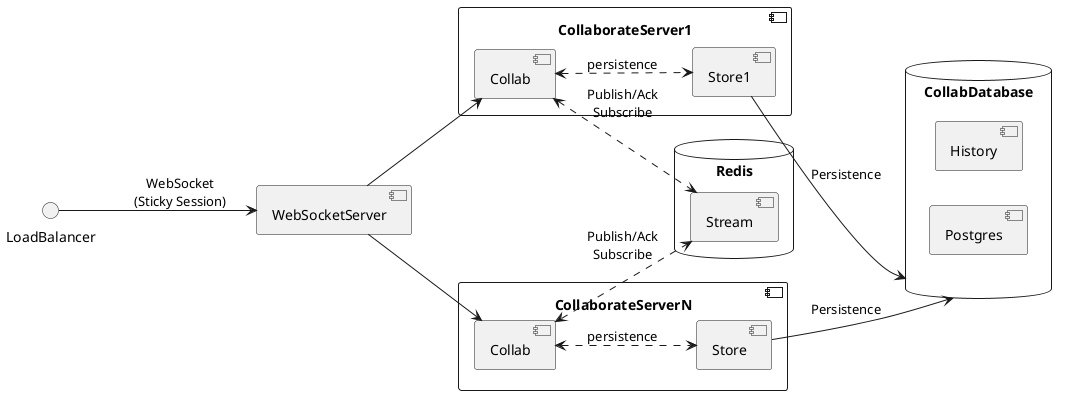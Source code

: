 
@startuml
left to right direction
component WebSocketServer
component CollaborateServer1 {
    [Collab] as R1
    [Store1] as S1
}


component CollaborateServerN {
    [Collab] as RN
    [Store] as SN
}

database "Redis" as Redis {
    [Stream] as stream
}

database CollabDatabase {
    [History]
    [Postgres] as db
}

LoadBalancer --> WebSocketServer: WebSocket\n(Sticky Session)
WebSocketServer --> R1
WebSocketServer --> RN

R1 <..> S1: persistence
RN <..> SN: persistence

R1 <..> stream :Publish/Ack\nSubscribe
S1 -d-> CollabDatabase : Persistence

RN <..> stream : Publish/Ack\nSubscribe
SN -d-> CollabDatabase: Persistence
@enduml

@startuml
participant User1
participant User2
participant "Load Balancer" as LB
participant "Collab Server 1 [Collab]" as CS1
participant "Collab Server 2 [Collab]" as CSN
participant "Redis [Stream]" as Redis
participant "CollabDatabase" as Postgres
participant "WebSocket" as WS

== User Open ==
User1 -> LB : Open Document
LB -> CS1 : Forward Open\n(WebSocket, Sticky Session)
CS1 -> Postgres : Load Document
activate Postgres
deactivate Postgres

== User Update ==
User1 -> WS : 1. Update Document
WS -> Redis : 2. Publish Update

activate Redis
Redis -> CS1 : 2.1 Notify Update\n(Subscribe)
deactivate Redis
CS1 -> CS1 : Process Update
CS1 -> Postgres : Persist Update
activate Postgres
deactivate Postgres

== Multiple Instance Sync ==
Redis -> CSN : 2.2 Notify Update\n(Subscribe)
CSN -> CSN : Process Update
CSN --> WS: 2.3 Notify Update
WS --> User2: 2.4 Send Update\n(WebSocket)
CSN -> Postgres : Persist Update
activate Postgres
deactivate Postgres



@enduml
